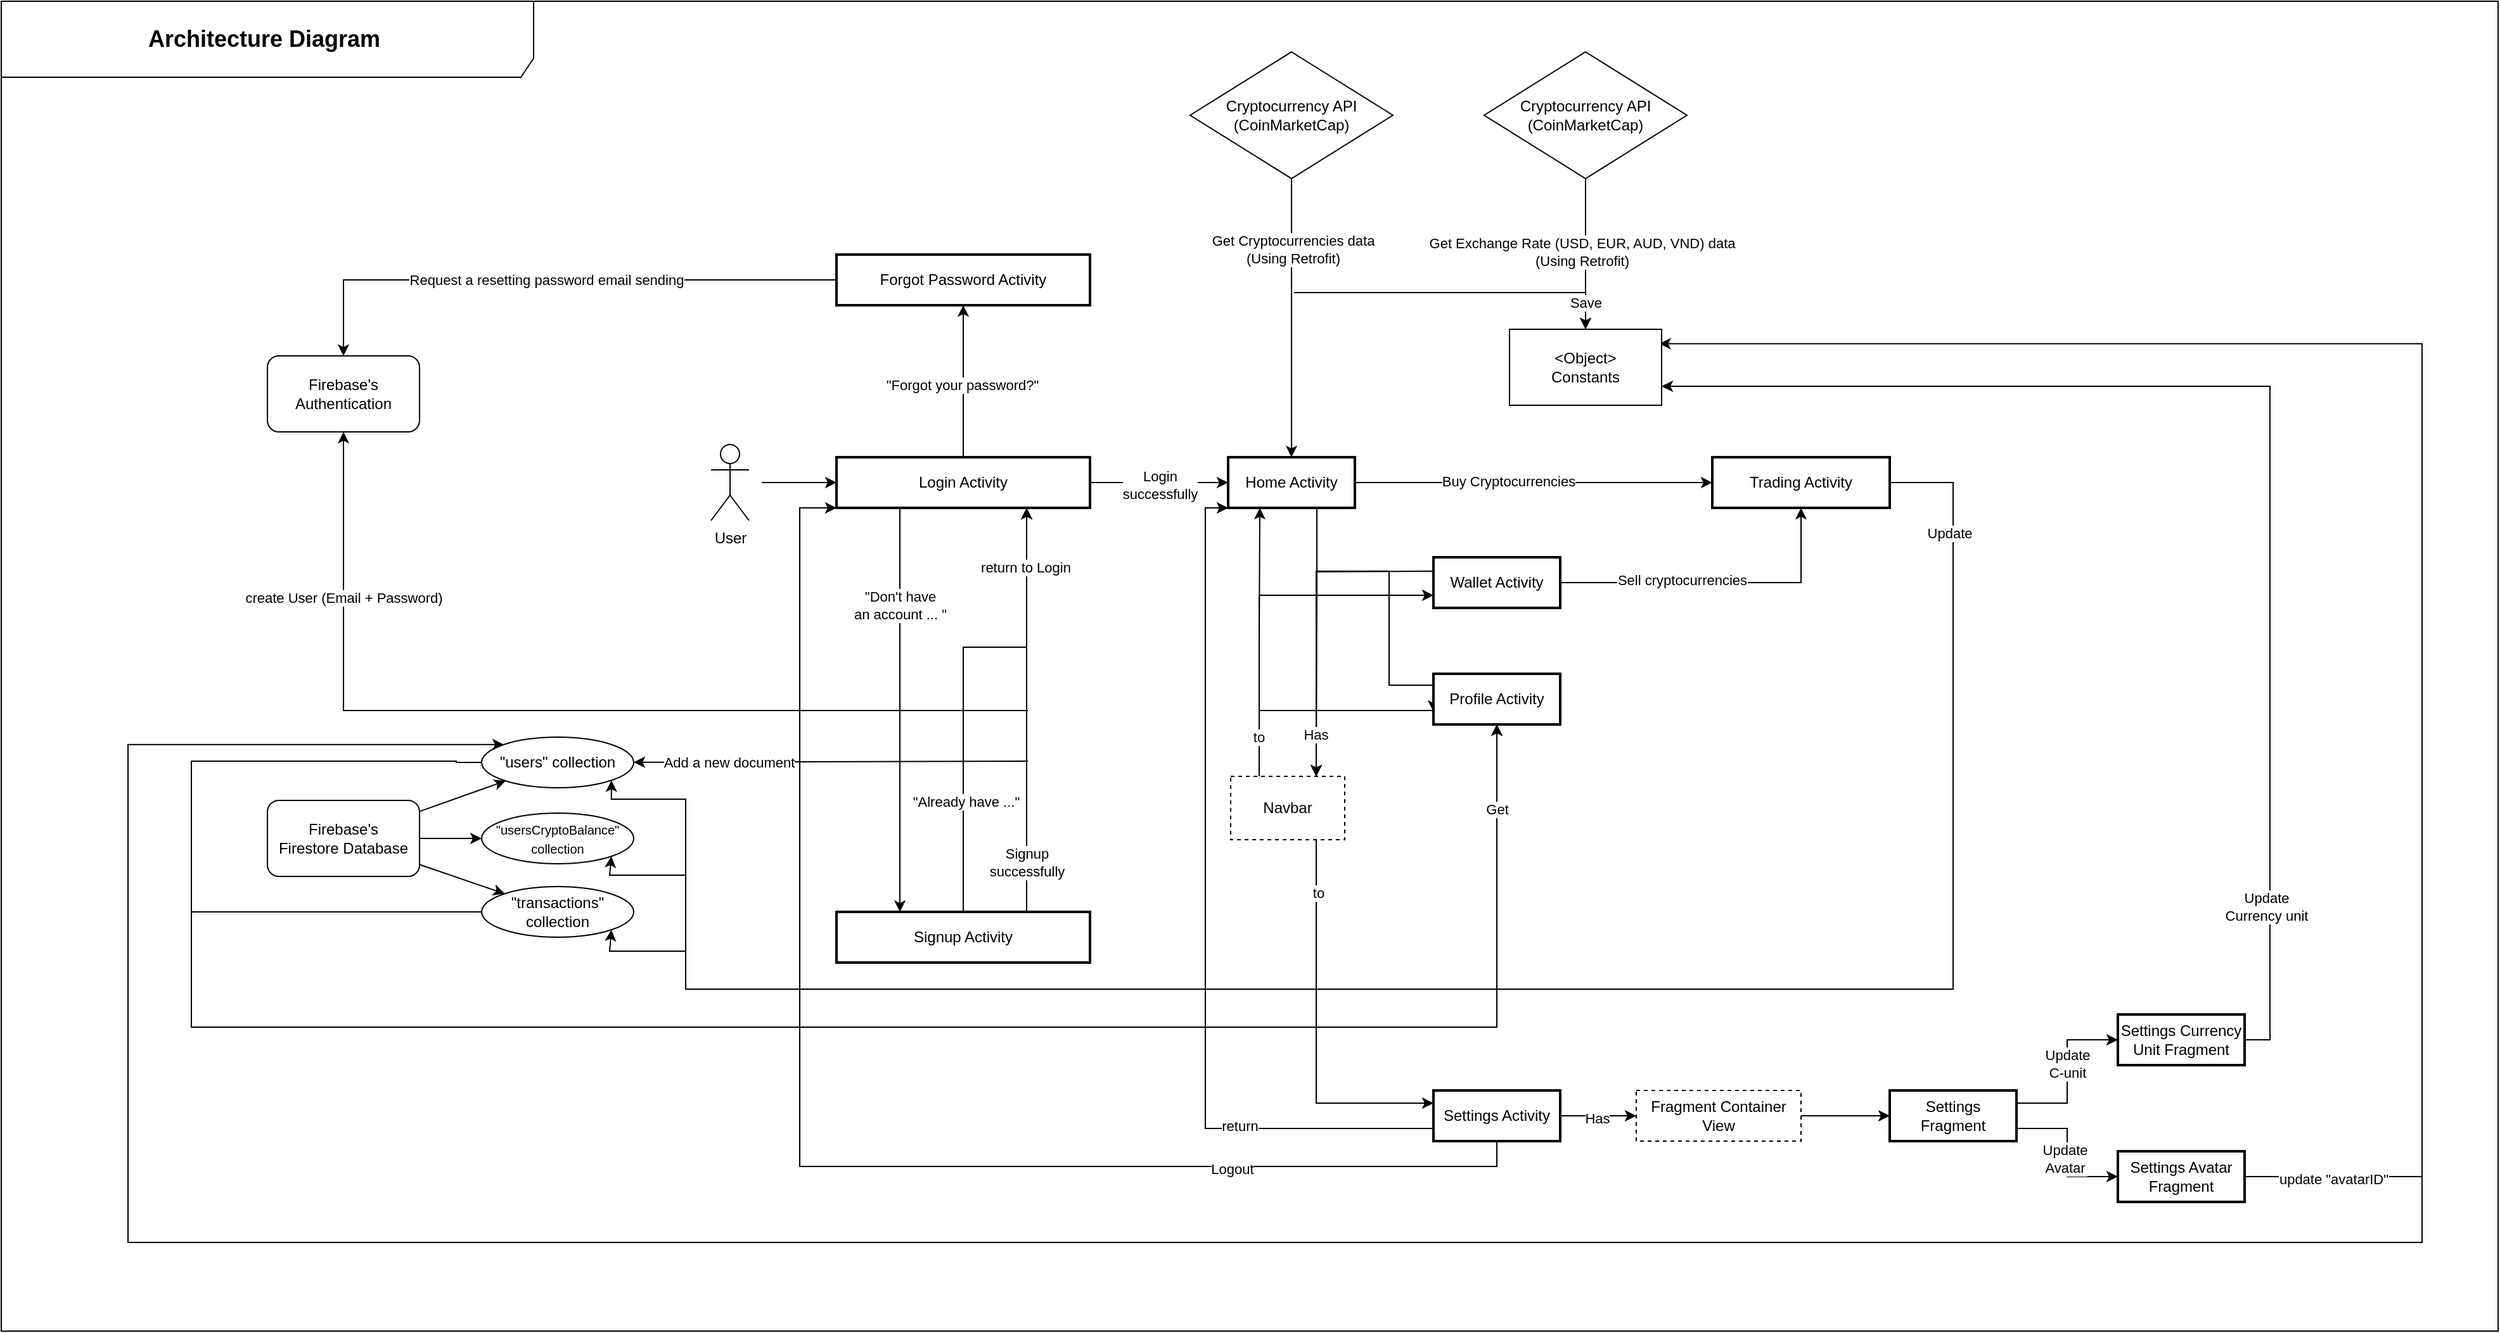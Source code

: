 <mxfile version="22.0.8" type="device">
  <diagram name="Page-1" id="ctObIw_bZFSA20Tx5muz">
    <mxGraphModel dx="2950" dy="2238" grid="1" gridSize="10" guides="1" tooltips="1" connect="1" arrows="1" fold="1" page="1" pageScale="1" pageWidth="850" pageHeight="1100" math="0" shadow="0">
      <root>
        <mxCell id="0" />
        <mxCell id="1" parent="0" />
        <mxCell id="-nxSONLHJy2c07wi9Dpb-98" style="edgeStyle=orthogonalEdgeStyle;rounded=0;orthogonalLoop=1;jettySize=auto;html=1;exitX=1;exitY=0.5;exitDx=0;exitDy=0;entryX=0.985;entryY=0.19;entryDx=0;entryDy=0;entryPerimeter=0;" edge="1" parent="1" source="-nxSONLHJy2c07wi9Dpb-93" target="-nxSONLHJy2c07wi9Dpb-39">
          <mxGeometry relative="1" as="geometry">
            <Array as="points">
              <mxPoint x="1370" y="728" />
              <mxPoint x="1370" y="70" />
            </Array>
          </mxGeometry>
        </mxCell>
        <mxCell id="-nxSONLHJy2c07wi9Dpb-57" style="edgeStyle=orthogonalEdgeStyle;rounded=0;orthogonalLoop=1;jettySize=auto;html=1;exitX=0;exitY=0.5;exitDx=0;exitDy=0;entryX=0.75;entryY=0;entryDx=0;entryDy=0;" edge="1" parent="1" source="-nxSONLHJy2c07wi9Dpb-56" target="-nxSONLHJy2c07wi9Dpb-44">
          <mxGeometry relative="1" as="geometry">
            <Array as="points">
              <mxPoint x="590" y="340" />
              <mxPoint x="555" y="340" />
              <mxPoint x="555" y="250" />
              <mxPoint x="497" y="250" />
            </Array>
          </mxGeometry>
        </mxCell>
        <mxCell id="-nxSONLHJy2c07wi9Dpb-55" style="edgeStyle=orthogonalEdgeStyle;rounded=0;orthogonalLoop=1;jettySize=auto;html=1;exitX=0;exitY=0.5;exitDx=0;exitDy=0;entryX=0.75;entryY=0;entryDx=0;entryDy=0;" edge="1" parent="1" target="-nxSONLHJy2c07wi9Dpb-44">
          <mxGeometry relative="1" as="geometry">
            <mxPoint x="590" y="250" as="sourcePoint" />
            <mxPoint x="497.5" y="340" as="targetPoint" />
          </mxGeometry>
        </mxCell>
        <mxCell id="-nxSONLHJy2c07wi9Dpb-25" value="" style="endArrow=classic;html=1;rounded=0;exitX=0.5;exitY=0;exitDx=0;exitDy=0;entryX=0.75;entryY=1;entryDx=0;entryDy=0;" edge="1" parent="1" source="-nxSONLHJy2c07wi9Dpb-4" target="-nxSONLHJy2c07wi9Dpb-2">
          <mxGeometry width="50" height="50" relative="1" as="geometry">
            <mxPoint y="360" as="sourcePoint" />
            <mxPoint x="50" y="310" as="targetPoint" />
            <Array as="points">
              <mxPoint x="219" y="310" />
              <mxPoint x="269" y="310" />
            </Array>
          </mxGeometry>
        </mxCell>
        <mxCell id="-nxSONLHJy2c07wi9Dpb-26" value="&quot;Already have ...&quot;" style="edgeLabel;html=1;align=center;verticalAlign=middle;resizable=0;points=[];" vertex="1" connectable="0" parent="-nxSONLHJy2c07wi9Dpb-25">
          <mxGeometry x="-0.507" y="-2" relative="1" as="geometry">
            <mxPoint y="4" as="offset" />
          </mxGeometry>
        </mxCell>
        <mxCell id="-nxSONLHJy2c07wi9Dpb-1" value="User&lt;br&gt;" style="shape=umlActor;verticalLabelPosition=bottom;verticalAlign=top;html=1;outlineConnect=0;" vertex="1" parent="1">
          <mxGeometry x="20" y="150" width="30" height="60" as="geometry" />
        </mxCell>
        <mxCell id="-nxSONLHJy2c07wi9Dpb-31" style="edgeStyle=orthogonalEdgeStyle;rounded=0;orthogonalLoop=1;jettySize=auto;html=1;exitX=0.5;exitY=0;exitDx=0;exitDy=0;" edge="1" parent="1" source="-nxSONLHJy2c07wi9Dpb-2" target="-nxSONLHJy2c07wi9Dpb-30">
          <mxGeometry relative="1" as="geometry" />
        </mxCell>
        <mxCell id="-nxSONLHJy2c07wi9Dpb-33" value="&quot;Forgot your password?&quot;" style="edgeLabel;html=1;align=center;verticalAlign=middle;resizable=0;points=[];" vertex="1" connectable="0" parent="-nxSONLHJy2c07wi9Dpb-31">
          <mxGeometry x="-0.054" y="1" relative="1" as="geometry">
            <mxPoint as="offset" />
          </mxGeometry>
        </mxCell>
        <mxCell id="-nxSONLHJy2c07wi9Dpb-45" style="edgeStyle=orthogonalEdgeStyle;rounded=0;orthogonalLoop=1;jettySize=auto;html=1;exitX=1;exitY=0.5;exitDx=0;exitDy=0;entryX=0;entryY=0.5;entryDx=0;entryDy=0;" edge="1" parent="1" source="-nxSONLHJy2c07wi9Dpb-2" target="-nxSONLHJy2c07wi9Dpb-3">
          <mxGeometry relative="1" as="geometry" />
        </mxCell>
        <mxCell id="-nxSONLHJy2c07wi9Dpb-46" value="Login &lt;br&gt;successfully" style="edgeLabel;html=1;align=center;verticalAlign=middle;resizable=0;points=[];" vertex="1" connectable="0" parent="-nxSONLHJy2c07wi9Dpb-45">
          <mxGeometry x="0.002" y="-2" relative="1" as="geometry">
            <mxPoint as="offset" />
          </mxGeometry>
        </mxCell>
        <mxCell id="-nxSONLHJy2c07wi9Dpb-2" value="Login Activity" style="rounded=0;whiteSpace=wrap;html=1;strokeWidth=2;" vertex="1" parent="1">
          <mxGeometry x="119" y="160" width="200" height="40" as="geometry" />
        </mxCell>
        <mxCell id="-nxSONLHJy2c07wi9Dpb-47" style="edgeStyle=orthogonalEdgeStyle;rounded=0;orthogonalLoop=1;jettySize=auto;html=1;exitX=1;exitY=0.5;exitDx=0;exitDy=0;entryX=0;entryY=0.5;entryDx=0;entryDy=0;" edge="1" parent="1" source="-nxSONLHJy2c07wi9Dpb-3" target="-nxSONLHJy2c07wi9Dpb-49">
          <mxGeometry relative="1" as="geometry">
            <mxPoint x="610" y="180" as="targetPoint" />
          </mxGeometry>
        </mxCell>
        <mxCell id="-nxSONLHJy2c07wi9Dpb-48" value="Buy Cryptocurrencies" style="edgeLabel;html=1;align=center;verticalAlign=middle;resizable=0;points=[];" vertex="1" connectable="0" parent="-nxSONLHJy2c07wi9Dpb-47">
          <mxGeometry x="-0.143" y="1" relative="1" as="geometry">
            <mxPoint as="offset" />
          </mxGeometry>
        </mxCell>
        <mxCell id="-nxSONLHJy2c07wi9Dpb-51" style="edgeStyle=orthogonalEdgeStyle;rounded=0;orthogonalLoop=1;jettySize=auto;html=1;exitX=0.75;exitY=1;exitDx=0;exitDy=0;entryX=0.75;entryY=0;entryDx=0;entryDy=0;" edge="1" parent="1" source="-nxSONLHJy2c07wi9Dpb-3" target="-nxSONLHJy2c07wi9Dpb-44">
          <mxGeometry relative="1" as="geometry">
            <Array as="points">
              <mxPoint x="498" y="200" />
              <mxPoint x="498" y="270" />
              <mxPoint x="497" y="270" />
            </Array>
          </mxGeometry>
        </mxCell>
        <mxCell id="-nxSONLHJy2c07wi9Dpb-53" value="Has" style="edgeLabel;html=1;align=center;verticalAlign=middle;resizable=0;points=[];" vertex="1" connectable="0" parent="-nxSONLHJy2c07wi9Dpb-51">
          <mxGeometry x="-0.018" y="-1" relative="1" as="geometry">
            <mxPoint y="77" as="offset" />
          </mxGeometry>
        </mxCell>
        <mxCell id="-nxSONLHJy2c07wi9Dpb-3" value="Home Activity" style="rounded=0;whiteSpace=wrap;html=1;strokeWidth=2;" vertex="1" parent="1">
          <mxGeometry x="428" y="160" width="100" height="40" as="geometry" />
        </mxCell>
        <mxCell id="-nxSONLHJy2c07wi9Dpb-6" style="edgeStyle=orthogonalEdgeStyle;rounded=0;orthogonalLoop=1;jettySize=auto;html=1;exitX=0.75;exitY=0;exitDx=0;exitDy=0;entryX=0.75;entryY=1;entryDx=0;entryDy=0;" edge="1" parent="1" source="-nxSONLHJy2c07wi9Dpb-4" target="-nxSONLHJy2c07wi9Dpb-2">
          <mxGeometry relative="1" as="geometry" />
        </mxCell>
        <mxCell id="-nxSONLHJy2c07wi9Dpb-8" value="Signup &lt;br&gt;successfully" style="edgeLabel;html=1;align=center;verticalAlign=middle;resizable=0;points=[];" vertex="1" connectable="0" parent="-nxSONLHJy2c07wi9Dpb-6">
          <mxGeometry x="-0.035" relative="1" as="geometry">
            <mxPoint y="115" as="offset" />
          </mxGeometry>
        </mxCell>
        <mxCell id="-nxSONLHJy2c07wi9Dpb-21" value="return to Login" style="edgeLabel;html=1;align=center;verticalAlign=middle;resizable=0;points=[];" vertex="1" connectable="0" parent="-nxSONLHJy2c07wi9Dpb-6">
          <mxGeometry x="0.709" y="1" relative="1" as="geometry">
            <mxPoint as="offset" />
          </mxGeometry>
        </mxCell>
        <mxCell id="-nxSONLHJy2c07wi9Dpb-4" value="Signup Activity" style="rounded=0;whiteSpace=wrap;html=1;strokeWidth=2;" vertex="1" parent="1">
          <mxGeometry x="119" y="519" width="200" height="40" as="geometry" />
        </mxCell>
        <mxCell id="-nxSONLHJy2c07wi9Dpb-5" value="" style="endArrow=classic;html=1;rounded=0;exitX=0.25;exitY=1;exitDx=0;exitDy=0;entryX=0.25;entryY=0;entryDx=0;entryDy=0;" edge="1" parent="1" source="-nxSONLHJy2c07wi9Dpb-2" target="-nxSONLHJy2c07wi9Dpb-4">
          <mxGeometry width="50" height="50" relative="1" as="geometry">
            <mxPoint x="337" y="250" as="sourcePoint" />
            <mxPoint x="177" y="230" as="targetPoint" />
          </mxGeometry>
        </mxCell>
        <mxCell id="-nxSONLHJy2c07wi9Dpb-7" value="&quot;Don&#39;t have &lt;br&gt;an account ... &quot;" style="edgeLabel;html=1;align=center;verticalAlign=middle;resizable=0;points=[];" vertex="1" connectable="0" parent="-nxSONLHJy2c07wi9Dpb-5">
          <mxGeometry x="-0.089" y="1" relative="1" as="geometry">
            <mxPoint x="-1" y="-69" as="offset" />
          </mxGeometry>
        </mxCell>
        <mxCell id="-nxSONLHJy2c07wi9Dpb-10" value="Firebase&#39;s &lt;br&gt;Firestore Database" style="rounded=1;whiteSpace=wrap;html=1;" vertex="1" parent="1">
          <mxGeometry x="-330" y="431" width="120" height="60" as="geometry" />
        </mxCell>
        <mxCell id="-nxSONLHJy2c07wi9Dpb-11" value="Firebase&#39;s Authentication" style="rounded=1;whiteSpace=wrap;html=1;" vertex="1" parent="1">
          <mxGeometry x="-330" y="80" width="120" height="60" as="geometry" />
        </mxCell>
        <mxCell id="-nxSONLHJy2c07wi9Dpb-71" style="edgeStyle=orthogonalEdgeStyle;rounded=0;orthogonalLoop=1;jettySize=auto;html=1;exitX=0;exitY=0.5;exitDx=0;exitDy=0;" edge="1" parent="1" source="-nxSONLHJy2c07wi9Dpb-12" target="-nxSONLHJy2c07wi9Dpb-56">
          <mxGeometry relative="1" as="geometry">
            <Array as="points">
              <mxPoint x="-181" y="401" />
              <mxPoint x="-390" y="400" />
              <mxPoint x="-390" y="610" />
              <mxPoint x="640" y="610" />
            </Array>
          </mxGeometry>
        </mxCell>
        <mxCell id="-nxSONLHJy2c07wi9Dpb-12" value="&quot;users&quot; collection" style="ellipse;whiteSpace=wrap;html=1;" vertex="1" parent="1">
          <mxGeometry x="-161" y="381" width="120" height="40" as="geometry" />
        </mxCell>
        <mxCell id="-nxSONLHJy2c07wi9Dpb-72" style="edgeStyle=orthogonalEdgeStyle;rounded=0;orthogonalLoop=1;jettySize=auto;html=1;exitX=0;exitY=0.5;exitDx=0;exitDy=0;" edge="1" parent="1" source="-nxSONLHJy2c07wi9Dpb-13" target="-nxSONLHJy2c07wi9Dpb-56">
          <mxGeometry relative="1" as="geometry">
            <Array as="points">
              <mxPoint x="-390" y="519" />
              <mxPoint x="-390" y="610" />
              <mxPoint x="640" y="610" />
            </Array>
          </mxGeometry>
        </mxCell>
        <mxCell id="-nxSONLHJy2c07wi9Dpb-74" value="Get" style="edgeLabel;html=1;align=center;verticalAlign=middle;resizable=0;points=[];" vertex="1" connectable="0" parent="-nxSONLHJy2c07wi9Dpb-72">
          <mxGeometry x="0.916" relative="1" as="geometry">
            <mxPoint as="offset" />
          </mxGeometry>
        </mxCell>
        <mxCell id="-nxSONLHJy2c07wi9Dpb-13" value="&quot;transactions&quot; collection" style="ellipse;whiteSpace=wrap;html=1;" vertex="1" parent="1">
          <mxGeometry x="-161" y="499" width="120" height="40" as="geometry" />
        </mxCell>
        <mxCell id="-nxSONLHJy2c07wi9Dpb-14" value="&lt;font style=&quot;font-size: 10px;&quot;&gt;&quot;usersCryptoBalance&quot; collection&lt;/font&gt;" style="ellipse;whiteSpace=wrap;html=1;" vertex="1" parent="1">
          <mxGeometry x="-161" y="441" width="120" height="40" as="geometry" />
        </mxCell>
        <mxCell id="-nxSONLHJy2c07wi9Dpb-15" value="" style="endArrow=classic;html=1;rounded=0;" edge="1" parent="1" target="-nxSONLHJy2c07wi9Dpb-12">
          <mxGeometry width="50" height="50" relative="1" as="geometry">
            <mxPoint x="270" y="400" as="sourcePoint" />
            <mxPoint x="110" y="360" as="targetPoint" />
          </mxGeometry>
        </mxCell>
        <mxCell id="-nxSONLHJy2c07wi9Dpb-16" value="Add a new document" style="edgeLabel;html=1;align=center;verticalAlign=middle;resizable=0;points=[];" vertex="1" connectable="0" parent="-nxSONLHJy2c07wi9Dpb-15">
          <mxGeometry x="0.523" y="1" relative="1" as="geometry">
            <mxPoint x="1" y="-1" as="offset" />
          </mxGeometry>
        </mxCell>
        <mxCell id="-nxSONLHJy2c07wi9Dpb-17" value="" style="endArrow=classic;html=1;rounded=0;" edge="1" parent="1" target="-nxSONLHJy2c07wi9Dpb-11">
          <mxGeometry width="50" height="50" relative="1" as="geometry">
            <mxPoint x="270" y="360" as="sourcePoint" />
            <mxPoint x="110" y="260" as="targetPoint" />
            <Array as="points">
              <mxPoint x="-270" y="360" />
            </Array>
          </mxGeometry>
        </mxCell>
        <mxCell id="-nxSONLHJy2c07wi9Dpb-27" value="create User (Email + Password)" style="edgeLabel;html=1;align=center;verticalAlign=middle;resizable=0;points=[];" vertex="1" connectable="0" parent="-nxSONLHJy2c07wi9Dpb-17">
          <mxGeometry x="0.657" relative="1" as="geometry">
            <mxPoint as="offset" />
          </mxGeometry>
        </mxCell>
        <mxCell id="-nxSONLHJy2c07wi9Dpb-18" value="" style="endArrow=classic;html=1;rounded=0;" edge="1" parent="1" source="-nxSONLHJy2c07wi9Dpb-10" target="-nxSONLHJy2c07wi9Dpb-12">
          <mxGeometry width="50" height="50" relative="1" as="geometry">
            <mxPoint y="400" as="sourcePoint" />
            <mxPoint x="50" y="350" as="targetPoint" />
          </mxGeometry>
        </mxCell>
        <mxCell id="-nxSONLHJy2c07wi9Dpb-19" value="" style="endArrow=classic;html=1;rounded=0;" edge="1" parent="1" source="-nxSONLHJy2c07wi9Dpb-10" target="-nxSONLHJy2c07wi9Dpb-13">
          <mxGeometry width="50" height="50" relative="1" as="geometry">
            <mxPoint x="-200" y="449" as="sourcePoint" />
            <mxPoint x="-134" y="426" as="targetPoint" />
          </mxGeometry>
        </mxCell>
        <mxCell id="-nxSONLHJy2c07wi9Dpb-20" value="" style="endArrow=classic;html=1;rounded=0;" edge="1" parent="1" source="-nxSONLHJy2c07wi9Dpb-10" target="-nxSONLHJy2c07wi9Dpb-14">
          <mxGeometry width="50" height="50" relative="1" as="geometry">
            <mxPoint x="-190" y="459" as="sourcePoint" />
            <mxPoint x="-124" y="436" as="targetPoint" />
          </mxGeometry>
        </mxCell>
        <mxCell id="-nxSONLHJy2c07wi9Dpb-28" value="" style="endArrow=classic;html=1;rounded=0;" edge="1" parent="1" target="-nxSONLHJy2c07wi9Dpb-2">
          <mxGeometry width="50" height="50" relative="1" as="geometry">
            <mxPoint x="60" y="180" as="sourcePoint" />
            <mxPoint x="60" y="250" as="targetPoint" />
          </mxGeometry>
        </mxCell>
        <mxCell id="-nxSONLHJy2c07wi9Dpb-32" style="edgeStyle=orthogonalEdgeStyle;rounded=0;orthogonalLoop=1;jettySize=auto;html=1;exitX=0;exitY=0.5;exitDx=0;exitDy=0;" edge="1" parent="1" source="-nxSONLHJy2c07wi9Dpb-30" target="-nxSONLHJy2c07wi9Dpb-11">
          <mxGeometry relative="1" as="geometry" />
        </mxCell>
        <mxCell id="-nxSONLHJy2c07wi9Dpb-34" value="Request a resetting password email sending" style="edgeLabel;html=1;align=center;verticalAlign=middle;resizable=0;points=[];" vertex="1" connectable="0" parent="-nxSONLHJy2c07wi9Dpb-32">
          <mxGeometry x="0.142" y="3" relative="1" as="geometry">
            <mxPoint x="27" y="-3" as="offset" />
          </mxGeometry>
        </mxCell>
        <mxCell id="-nxSONLHJy2c07wi9Dpb-30" value="Forgot Password Activity" style="rounded=0;whiteSpace=wrap;html=1;strokeWidth=2;" vertex="1" parent="1">
          <mxGeometry x="119" width="200" height="40" as="geometry" />
        </mxCell>
        <mxCell id="-nxSONLHJy2c07wi9Dpb-36" style="edgeStyle=orthogonalEdgeStyle;rounded=0;orthogonalLoop=1;jettySize=auto;html=1;exitX=0.5;exitY=1;exitDx=0;exitDy=0;" edge="1" parent="1" source="-nxSONLHJy2c07wi9Dpb-35" target="-nxSONLHJy2c07wi9Dpb-3">
          <mxGeometry relative="1" as="geometry" />
        </mxCell>
        <mxCell id="-nxSONLHJy2c07wi9Dpb-37" value="Get Cryptocurrencies data&lt;br&gt;(Using Retrofit)" style="edgeLabel;html=1;align=center;verticalAlign=middle;resizable=0;points=[];" vertex="1" connectable="0" parent="-nxSONLHJy2c07wi9Dpb-36">
          <mxGeometry x="-0.04" y="1" relative="1" as="geometry">
            <mxPoint y="-50" as="offset" />
          </mxGeometry>
        </mxCell>
        <mxCell id="-nxSONLHJy2c07wi9Dpb-35" value="Cryptocurrency API (CoinMarketCap)" style="rhombus;whiteSpace=wrap;html=1;" vertex="1" parent="1">
          <mxGeometry x="398" y="-160" width="160" height="100" as="geometry" />
        </mxCell>
        <mxCell id="-nxSONLHJy2c07wi9Dpb-40" style="edgeStyle=orthogonalEdgeStyle;rounded=0;orthogonalLoop=1;jettySize=auto;html=1;exitX=0.5;exitY=1;exitDx=0;exitDy=0;" edge="1" parent="1" source="-nxSONLHJy2c07wi9Dpb-38" target="-nxSONLHJy2c07wi9Dpb-39">
          <mxGeometry relative="1" as="geometry" />
        </mxCell>
        <mxCell id="-nxSONLHJy2c07wi9Dpb-41" value="Get Exchange Rate (USD, EUR, AUD, VND) data&lt;br&gt;(Using Retrofit)" style="edgeLabel;html=1;align=center;verticalAlign=middle;resizable=0;points=[];" vertex="1" connectable="0" parent="-nxSONLHJy2c07wi9Dpb-40">
          <mxGeometry x="-0.028" y="-3" relative="1" as="geometry">
            <mxPoint as="offset" />
          </mxGeometry>
        </mxCell>
        <mxCell id="-nxSONLHJy2c07wi9Dpb-38" value="Cryptocurrency API (CoinMarketCap)" style="rhombus;whiteSpace=wrap;html=1;" vertex="1" parent="1">
          <mxGeometry x="630" y="-160" width="160" height="100" as="geometry" />
        </mxCell>
        <mxCell id="-nxSONLHJy2c07wi9Dpb-39" value="&amp;lt;Object&amp;gt;&lt;br&gt;Constants" style="rounded=0;whiteSpace=wrap;html=1;" vertex="1" parent="1">
          <mxGeometry x="650" y="59" width="120" height="60" as="geometry" />
        </mxCell>
        <mxCell id="-nxSONLHJy2c07wi9Dpb-42" value="" style="endArrow=classic;html=1;rounded=0;entryX=0.5;entryY=0;entryDx=0;entryDy=0;" edge="1" parent="1" target="-nxSONLHJy2c07wi9Dpb-39">
          <mxGeometry width="50" height="50" relative="1" as="geometry">
            <mxPoint x="480" y="30" as="sourcePoint" />
            <mxPoint x="710" y="63" as="targetPoint" />
            <Array as="points">
              <mxPoint x="710" y="30" />
            </Array>
          </mxGeometry>
        </mxCell>
        <mxCell id="-nxSONLHJy2c07wi9Dpb-43" value="Save" style="edgeLabel;html=1;align=center;verticalAlign=middle;resizable=0;points=[];" vertex="1" connectable="0" parent="-nxSONLHJy2c07wi9Dpb-42">
          <mxGeometry x="0.778" y="-1" relative="1" as="geometry">
            <mxPoint x="1" y="7" as="offset" />
          </mxGeometry>
        </mxCell>
        <mxCell id="-nxSONLHJy2c07wi9Dpb-52" style="edgeStyle=orthogonalEdgeStyle;rounded=0;orthogonalLoop=1;jettySize=auto;html=1;exitX=0.25;exitY=0;exitDx=0;exitDy=0;entryX=0.25;entryY=1;entryDx=0;entryDy=0;" edge="1" parent="1" source="-nxSONLHJy2c07wi9Dpb-44" target="-nxSONLHJy2c07wi9Dpb-3">
          <mxGeometry relative="1" as="geometry" />
        </mxCell>
        <mxCell id="-nxSONLHJy2c07wi9Dpb-62" style="edgeStyle=orthogonalEdgeStyle;rounded=0;orthogonalLoop=1;jettySize=auto;html=1;exitX=0.25;exitY=0;exitDx=0;exitDy=0;entryX=0;entryY=0.75;entryDx=0;entryDy=0;" edge="1" parent="1" source="-nxSONLHJy2c07wi9Dpb-44" target="-nxSONLHJy2c07wi9Dpb-54">
          <mxGeometry relative="1" as="geometry" />
        </mxCell>
        <mxCell id="-nxSONLHJy2c07wi9Dpb-63" style="edgeStyle=orthogonalEdgeStyle;rounded=0;orthogonalLoop=1;jettySize=auto;html=1;exitX=0.25;exitY=0;exitDx=0;exitDy=0;entryX=0;entryY=0.75;entryDx=0;entryDy=0;" edge="1" parent="1" source="-nxSONLHJy2c07wi9Dpb-44" target="-nxSONLHJy2c07wi9Dpb-56">
          <mxGeometry relative="1" as="geometry">
            <Array as="points">
              <mxPoint x="453" y="360" />
              <mxPoint x="590" y="360" />
            </Array>
          </mxGeometry>
        </mxCell>
        <mxCell id="-nxSONLHJy2c07wi9Dpb-65" value="to" style="edgeLabel;html=1;align=center;verticalAlign=middle;resizable=0;points=[];" vertex="1" connectable="0" parent="-nxSONLHJy2c07wi9Dpb-63">
          <mxGeometry x="-0.672" y="2" relative="1" as="geometry">
            <mxPoint x="1" as="offset" />
          </mxGeometry>
        </mxCell>
        <mxCell id="-nxSONLHJy2c07wi9Dpb-44" value="Navbar" style="rounded=0;whiteSpace=wrap;html=1;dashed=1;" vertex="1" parent="1">
          <mxGeometry x="430" y="412" width="90" height="50" as="geometry" />
        </mxCell>
        <mxCell id="-nxSONLHJy2c07wi9Dpb-68" style="edgeStyle=orthogonalEdgeStyle;rounded=0;orthogonalLoop=1;jettySize=auto;html=1;exitX=1;exitY=0.5;exitDx=0;exitDy=0;entryX=1;entryY=1;entryDx=0;entryDy=0;" edge="1" parent="1" source="-nxSONLHJy2c07wi9Dpb-49" target="-nxSONLHJy2c07wi9Dpb-12">
          <mxGeometry relative="1" as="geometry">
            <mxPoint y="460" as="targetPoint" />
            <Array as="points">
              <mxPoint x="1000" y="180" />
              <mxPoint x="1000" y="580" />
              <mxPoint y="580" />
              <mxPoint y="430" />
              <mxPoint x="-59" y="430" />
            </Array>
          </mxGeometry>
        </mxCell>
        <mxCell id="-nxSONLHJy2c07wi9Dpb-70" value="Update" style="edgeLabel;html=1;align=center;verticalAlign=middle;resizable=0;points=[];" vertex="1" connectable="0" parent="-nxSONLHJy2c07wi9Dpb-68">
          <mxGeometry x="-0.893" y="-3" relative="1" as="geometry">
            <mxPoint as="offset" />
          </mxGeometry>
        </mxCell>
        <mxCell id="-nxSONLHJy2c07wi9Dpb-49" value="Trading Activity" style="rounded=0;whiteSpace=wrap;html=1;strokeWidth=2;" vertex="1" parent="1">
          <mxGeometry x="810" y="160" width="140" height="40" as="geometry" />
        </mxCell>
        <mxCell id="-nxSONLHJy2c07wi9Dpb-66" style="edgeStyle=orthogonalEdgeStyle;rounded=0;orthogonalLoop=1;jettySize=auto;html=1;exitX=1;exitY=0.5;exitDx=0;exitDy=0;" edge="1" parent="1" source="-nxSONLHJy2c07wi9Dpb-54" target="-nxSONLHJy2c07wi9Dpb-49">
          <mxGeometry relative="1" as="geometry" />
        </mxCell>
        <mxCell id="-nxSONLHJy2c07wi9Dpb-67" value="Sell cryptocurrencies" style="edgeLabel;html=1;align=center;verticalAlign=middle;resizable=0;points=[];" vertex="1" connectable="0" parent="-nxSONLHJy2c07wi9Dpb-66">
          <mxGeometry x="-0.231" y="2" relative="1" as="geometry">
            <mxPoint as="offset" />
          </mxGeometry>
        </mxCell>
        <mxCell id="-nxSONLHJy2c07wi9Dpb-54" value="Wallet Activity" style="rounded=0;whiteSpace=wrap;html=1;strokeWidth=2;" vertex="1" parent="1">
          <mxGeometry x="590" y="239" width="100" height="40" as="geometry" />
        </mxCell>
        <mxCell id="-nxSONLHJy2c07wi9Dpb-56" value="Profile Activity" style="rounded=0;whiteSpace=wrap;html=1;strokeWidth=2;" vertex="1" parent="1">
          <mxGeometry x="590" y="331" width="100" height="40" as="geometry" />
        </mxCell>
        <mxCell id="-nxSONLHJy2c07wi9Dpb-69" value="" style="endArrow=classic;html=1;rounded=0;entryX=1;entryY=1;entryDx=0;entryDy=0;" edge="1" parent="1" target="-nxSONLHJy2c07wi9Dpb-14">
          <mxGeometry width="50" height="50" relative="1" as="geometry">
            <mxPoint y="580" as="sourcePoint" />
            <mxPoint x="130" y="470" as="targetPoint" />
            <Array as="points">
              <mxPoint y="490" />
              <mxPoint x="-60" y="490" />
            </Array>
          </mxGeometry>
        </mxCell>
        <mxCell id="-nxSONLHJy2c07wi9Dpb-76" style="edgeStyle=orthogonalEdgeStyle;rounded=0;orthogonalLoop=1;jettySize=auto;html=1;exitX=0;exitY=0.25;exitDx=0;exitDy=0;entryX=0.75;entryY=1;entryDx=0;entryDy=0;endArrow=none;endFill=0;startArrow=classic;startFill=1;" edge="1" parent="1" source="-nxSONLHJy2c07wi9Dpb-75" target="-nxSONLHJy2c07wi9Dpb-44">
          <mxGeometry relative="1" as="geometry" />
        </mxCell>
        <mxCell id="-nxSONLHJy2c07wi9Dpb-78" value="to" style="edgeLabel;html=1;align=center;verticalAlign=middle;resizable=0;points=[];" vertex="1" connectable="0" parent="-nxSONLHJy2c07wi9Dpb-76">
          <mxGeometry x="0.722" y="-1" relative="1" as="geometry">
            <mxPoint as="offset" />
          </mxGeometry>
        </mxCell>
        <mxCell id="-nxSONLHJy2c07wi9Dpb-79" style="edgeStyle=orthogonalEdgeStyle;rounded=0;orthogonalLoop=1;jettySize=auto;html=1;exitX=0;exitY=0.75;exitDx=0;exitDy=0;entryX=0;entryY=1;entryDx=0;entryDy=0;" edge="1" parent="1" source="-nxSONLHJy2c07wi9Dpb-75" target="-nxSONLHJy2c07wi9Dpb-3">
          <mxGeometry relative="1" as="geometry">
            <Array as="points">
              <mxPoint x="410" y="690" />
              <mxPoint x="410" y="200" />
            </Array>
          </mxGeometry>
        </mxCell>
        <mxCell id="-nxSONLHJy2c07wi9Dpb-80" value="return" style="edgeLabel;html=1;align=center;verticalAlign=middle;resizable=0;points=[];" vertex="1" connectable="0" parent="-nxSONLHJy2c07wi9Dpb-79">
          <mxGeometry x="-0.555" y="-2" relative="1" as="geometry">
            <mxPoint as="offset" />
          </mxGeometry>
        </mxCell>
        <mxCell id="-nxSONLHJy2c07wi9Dpb-81" style="edgeStyle=orthogonalEdgeStyle;rounded=0;orthogonalLoop=1;jettySize=auto;html=1;exitX=0.5;exitY=1;exitDx=0;exitDy=0;entryX=0;entryY=1;entryDx=0;entryDy=0;" edge="1" parent="1" source="-nxSONLHJy2c07wi9Dpb-75" target="-nxSONLHJy2c07wi9Dpb-2">
          <mxGeometry relative="1" as="geometry">
            <Array as="points">
              <mxPoint x="640" y="720" />
              <mxPoint x="90" y="720" />
              <mxPoint x="90" y="200" />
            </Array>
          </mxGeometry>
        </mxCell>
        <mxCell id="-nxSONLHJy2c07wi9Dpb-82" value="Logout" style="edgeLabel;html=1;align=center;verticalAlign=middle;resizable=0;points=[];" vertex="1" connectable="0" parent="-nxSONLHJy2c07wi9Dpb-81">
          <mxGeometry x="-0.589" y="2" relative="1" as="geometry">
            <mxPoint x="1" as="offset" />
          </mxGeometry>
        </mxCell>
        <mxCell id="-nxSONLHJy2c07wi9Dpb-84" style="edgeStyle=orthogonalEdgeStyle;rounded=0;orthogonalLoop=1;jettySize=auto;html=1;exitX=1;exitY=0.5;exitDx=0;exitDy=0;" edge="1" parent="1" source="-nxSONLHJy2c07wi9Dpb-75" target="-nxSONLHJy2c07wi9Dpb-83">
          <mxGeometry relative="1" as="geometry" />
        </mxCell>
        <mxCell id="-nxSONLHJy2c07wi9Dpb-85" value="Has" style="edgeLabel;html=1;align=center;verticalAlign=middle;resizable=0;points=[];" vertex="1" connectable="0" parent="-nxSONLHJy2c07wi9Dpb-84">
          <mxGeometry x="-0.056" y="-2" relative="1" as="geometry">
            <mxPoint as="offset" />
          </mxGeometry>
        </mxCell>
        <mxCell id="-nxSONLHJy2c07wi9Dpb-75" value="Settings Activity" style="rounded=0;whiteSpace=wrap;html=1;strokeWidth=2;" vertex="1" parent="1">
          <mxGeometry x="590" y="660" width="100" height="40" as="geometry" />
        </mxCell>
        <mxCell id="-nxSONLHJy2c07wi9Dpb-86" style="edgeStyle=orthogonalEdgeStyle;rounded=0;orthogonalLoop=1;jettySize=auto;html=1;exitX=1;exitY=0.5;exitDx=0;exitDy=0;" edge="1" parent="1" source="-nxSONLHJy2c07wi9Dpb-83" target="-nxSONLHJy2c07wi9Dpb-87">
          <mxGeometry relative="1" as="geometry">
            <mxPoint x="940" y="680" as="targetPoint" />
          </mxGeometry>
        </mxCell>
        <mxCell id="-nxSONLHJy2c07wi9Dpb-83" value="Fragment Container View" style="rounded=0;whiteSpace=wrap;html=1;strokeWidth=1;dashed=1;" vertex="1" parent="1">
          <mxGeometry x="750" y="660" width="130" height="40" as="geometry" />
        </mxCell>
        <mxCell id="-nxSONLHJy2c07wi9Dpb-91" style="edgeStyle=orthogonalEdgeStyle;rounded=0;orthogonalLoop=1;jettySize=auto;html=1;exitX=1;exitY=0.25;exitDx=0;exitDy=0;entryX=0;entryY=0.5;entryDx=0;entryDy=0;" edge="1" parent="1" source="-nxSONLHJy2c07wi9Dpb-87" target="-nxSONLHJy2c07wi9Dpb-90">
          <mxGeometry relative="1" as="geometry" />
        </mxCell>
        <mxCell id="-nxSONLHJy2c07wi9Dpb-92" value="Update &lt;br&gt;C-unit" style="edgeLabel;html=1;align=center;verticalAlign=middle;resizable=0;points=[];" vertex="1" connectable="0" parent="-nxSONLHJy2c07wi9Dpb-91">
          <mxGeometry x="0.1" relative="1" as="geometry">
            <mxPoint as="offset" />
          </mxGeometry>
        </mxCell>
        <mxCell id="-nxSONLHJy2c07wi9Dpb-94" style="edgeStyle=orthogonalEdgeStyle;rounded=0;orthogonalLoop=1;jettySize=auto;html=1;exitX=1;exitY=0.75;exitDx=0;exitDy=0;entryX=0;entryY=0.5;entryDx=0;entryDy=0;" edge="1" parent="1" source="-nxSONLHJy2c07wi9Dpb-87" target="-nxSONLHJy2c07wi9Dpb-93">
          <mxGeometry relative="1" as="geometry" />
        </mxCell>
        <mxCell id="-nxSONLHJy2c07wi9Dpb-95" value="Update&lt;br&gt;Avatar" style="edgeLabel;html=1;align=center;verticalAlign=middle;resizable=0;points=[];" vertex="1" connectable="0" parent="-nxSONLHJy2c07wi9Dpb-94">
          <mxGeometry x="0.028" y="-2" relative="1" as="geometry">
            <mxPoint y="3" as="offset" />
          </mxGeometry>
        </mxCell>
        <mxCell id="-nxSONLHJy2c07wi9Dpb-87" value="Settings Fragment" style="rounded=0;whiteSpace=wrap;html=1;strokeWidth=2;" vertex="1" parent="1">
          <mxGeometry x="950" y="660" width="100" height="40" as="geometry" />
        </mxCell>
        <mxCell id="-nxSONLHJy2c07wi9Dpb-100" style="edgeStyle=orthogonalEdgeStyle;rounded=0;orthogonalLoop=1;jettySize=auto;html=1;exitX=1;exitY=0.5;exitDx=0;exitDy=0;entryX=1;entryY=0.75;entryDx=0;entryDy=0;" edge="1" parent="1" source="-nxSONLHJy2c07wi9Dpb-90" target="-nxSONLHJy2c07wi9Dpb-39">
          <mxGeometry relative="1" as="geometry" />
        </mxCell>
        <mxCell id="-nxSONLHJy2c07wi9Dpb-101" value="Update&lt;br&gt;Currency unit" style="edgeLabel;html=1;align=center;verticalAlign=middle;resizable=0;points=[];" vertex="1" connectable="0" parent="-nxSONLHJy2c07wi9Dpb-100">
          <mxGeometry x="-0.754" y="3" relative="1" as="geometry">
            <mxPoint as="offset" />
          </mxGeometry>
        </mxCell>
        <mxCell id="-nxSONLHJy2c07wi9Dpb-90" value="Settings Currency Unit Fragment" style="rounded=0;whiteSpace=wrap;html=1;strokeWidth=2;" vertex="1" parent="1">
          <mxGeometry x="1130" y="600" width="100" height="40" as="geometry" />
        </mxCell>
        <mxCell id="-nxSONLHJy2c07wi9Dpb-96" style="edgeStyle=orthogonalEdgeStyle;rounded=0;orthogonalLoop=1;jettySize=auto;html=1;exitX=1;exitY=0.5;exitDx=0;exitDy=0;entryX=0;entryY=0;entryDx=0;entryDy=0;" edge="1" parent="1" source="-nxSONLHJy2c07wi9Dpb-93" target="-nxSONLHJy2c07wi9Dpb-12">
          <mxGeometry relative="1" as="geometry">
            <Array as="points">
              <mxPoint x="1370" y="728" />
              <mxPoint x="1370" y="780" />
              <mxPoint x="-440" y="780" />
              <mxPoint x="-440" y="387" />
            </Array>
          </mxGeometry>
        </mxCell>
        <mxCell id="-nxSONLHJy2c07wi9Dpb-97" value="update &quot;avatarID&quot;" style="edgeLabel;html=1;align=center;verticalAlign=middle;resizable=0;points=[];" vertex="1" connectable="0" parent="-nxSONLHJy2c07wi9Dpb-96">
          <mxGeometry x="-0.875" relative="1" as="geometry">
            <mxPoint x="-70" y="-26" as="offset" />
          </mxGeometry>
        </mxCell>
        <mxCell id="-nxSONLHJy2c07wi9Dpb-93" value="Settings Avatar Fragment" style="rounded=0;whiteSpace=wrap;html=1;strokeWidth=2;" vertex="1" parent="1">
          <mxGeometry x="1130" y="708" width="100" height="40" as="geometry" />
        </mxCell>
        <mxCell id="-nxSONLHJy2c07wi9Dpb-102" value="" style="endArrow=classic;html=1;rounded=0;entryX=1;entryY=1;entryDx=0;entryDy=0;" edge="1" parent="1" target="-nxSONLHJy2c07wi9Dpb-13">
          <mxGeometry width="50" height="50" relative="1" as="geometry">
            <mxPoint y="580" as="sourcePoint" />
            <mxPoint x="-59" y="535" as="targetPoint" />
            <Array as="points">
              <mxPoint y="550" />
              <mxPoint x="-60" y="550" />
            </Array>
          </mxGeometry>
        </mxCell>
        <mxCell id="-nxSONLHJy2c07wi9Dpb-103" value="&lt;font style=&quot;font-size: 18px;&quot;&gt;&lt;b&gt;Architecture Diagram&amp;nbsp;&lt;/b&gt;&lt;/font&gt;" style="shape=umlFrame;whiteSpace=wrap;html=1;pointerEvents=0;width=420;height=60;" vertex="1" parent="1">
          <mxGeometry x="-540" y="-200" width="1970" height="1050" as="geometry" />
        </mxCell>
      </root>
    </mxGraphModel>
  </diagram>
</mxfile>
